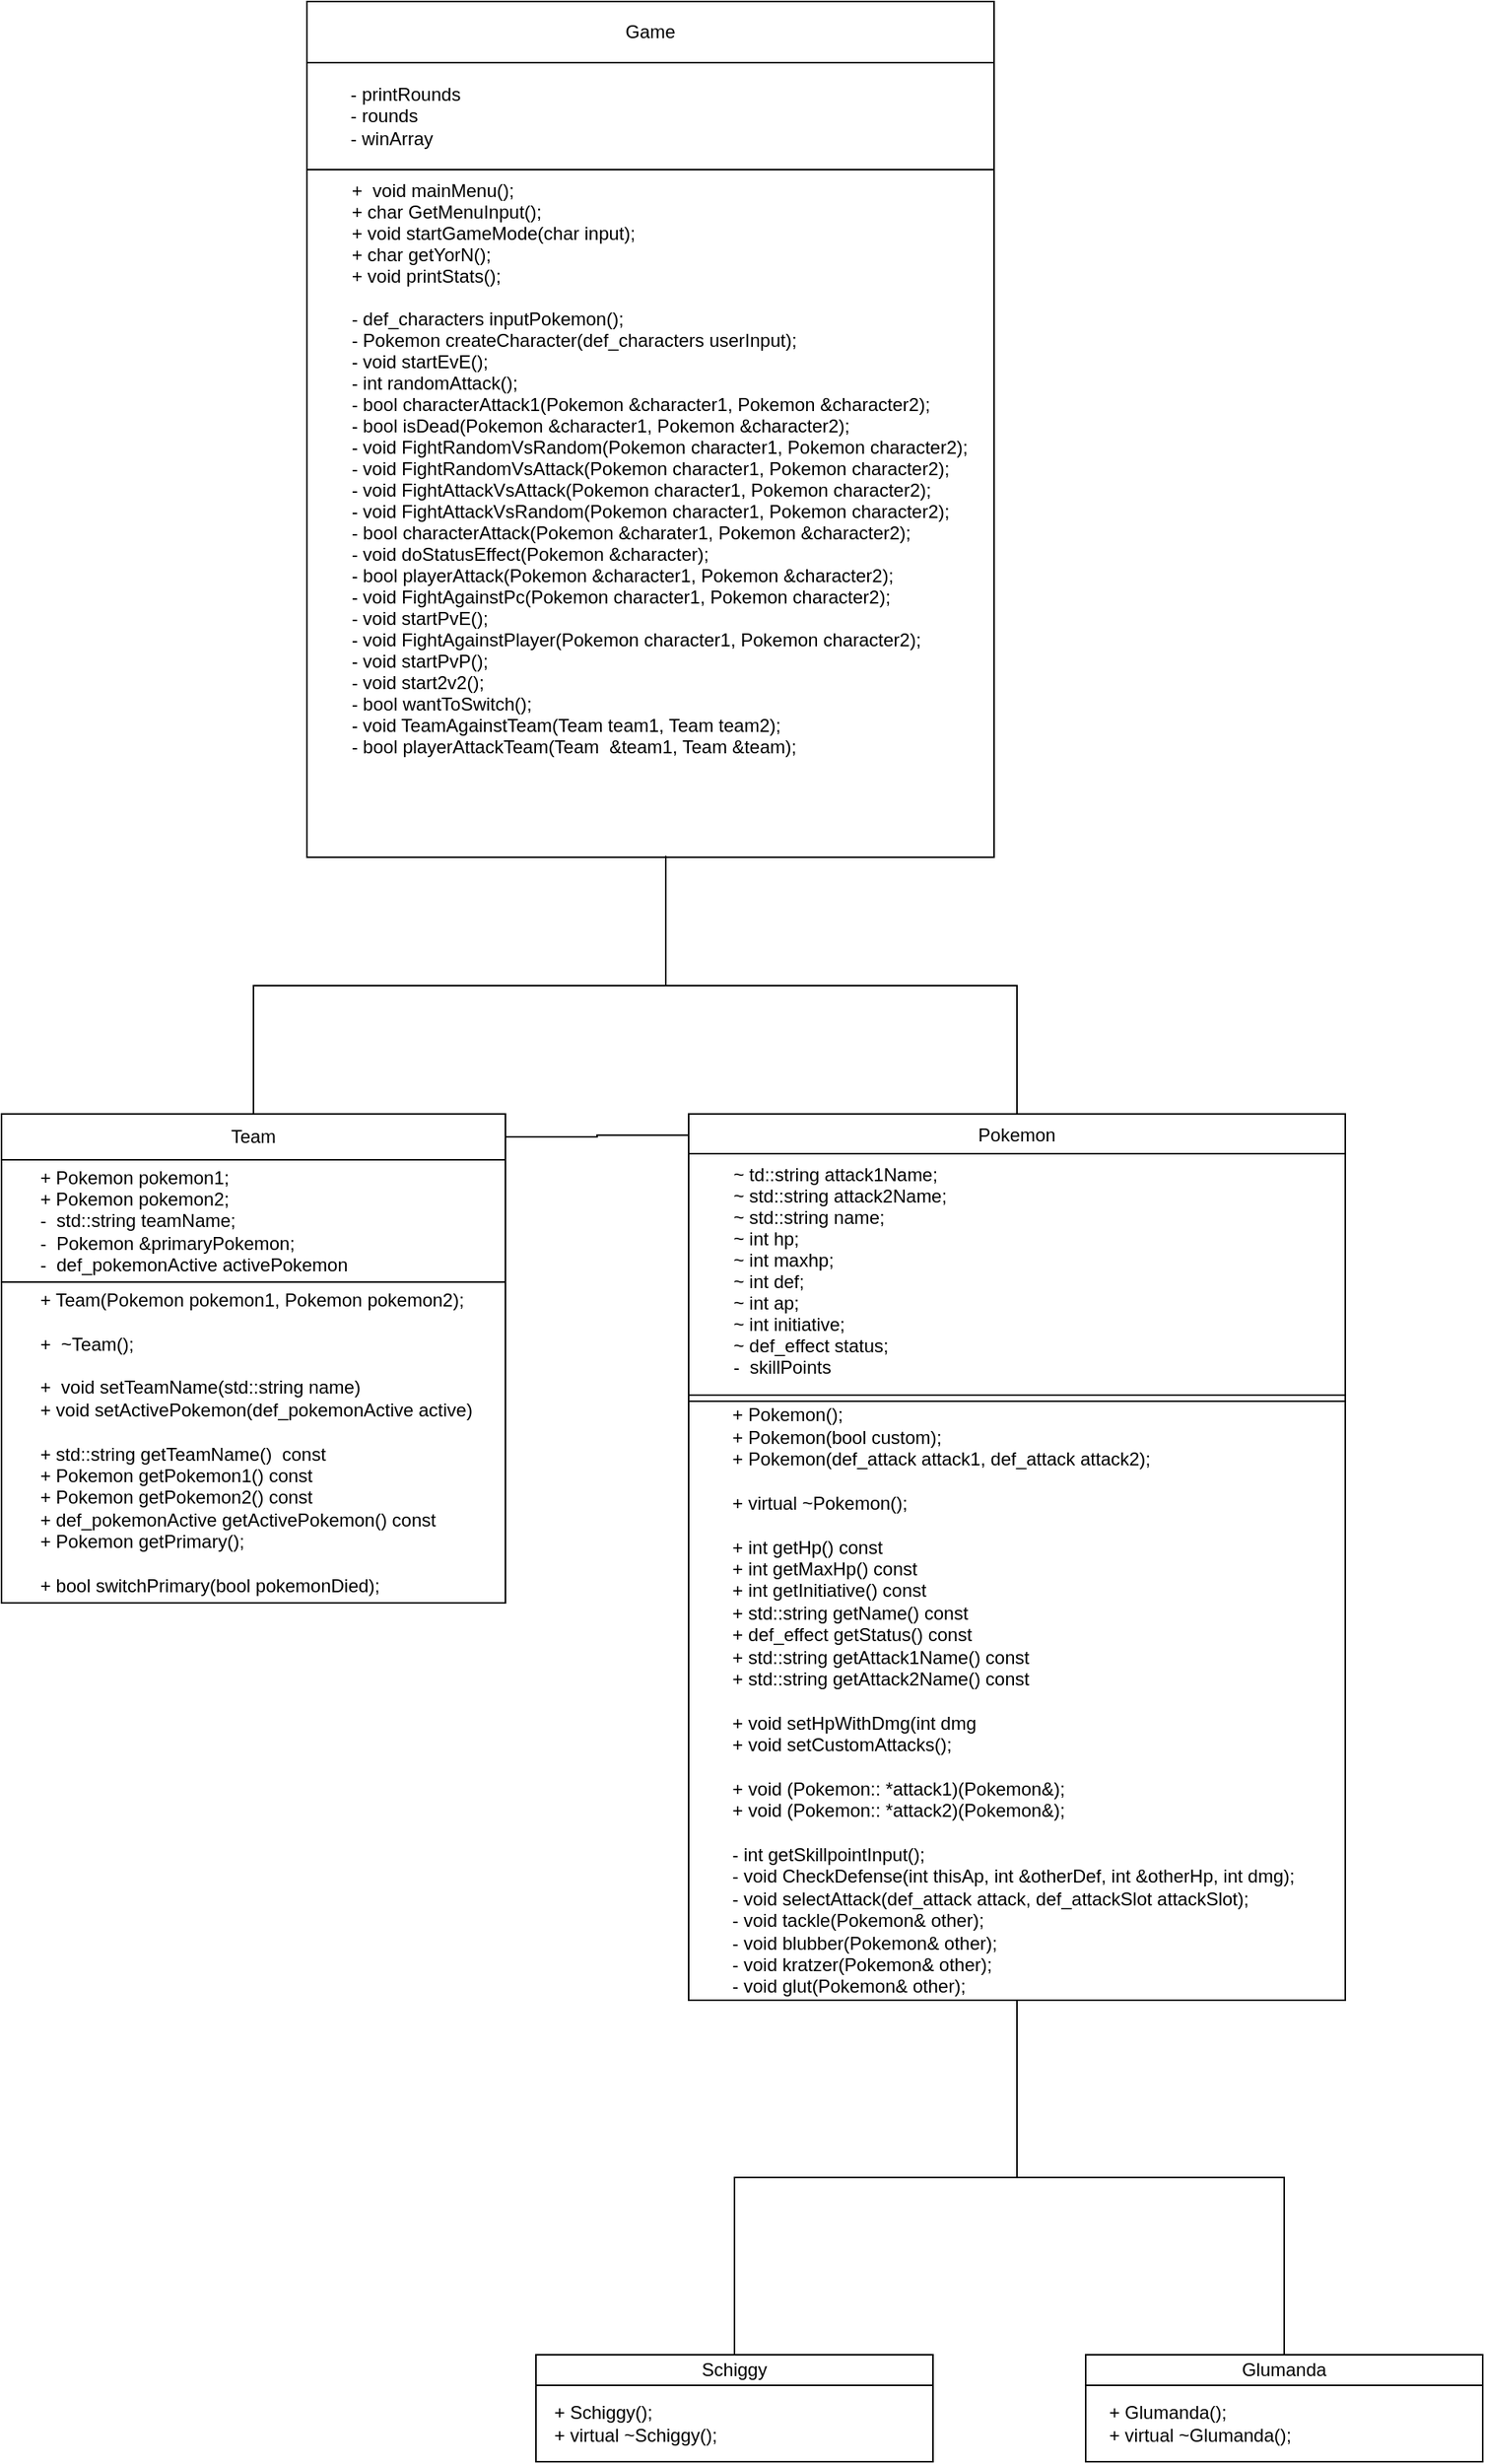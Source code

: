 <mxfile version="14.5.7" type="device"><diagram id="C5RBs43oDa-KdzZeNtuy" name="Page-1"><mxGraphModel dx="1185" dy="1831" grid="1" gridSize="10" guides="1" tooltips="1" connect="1" arrows="1" fold="1" page="1" pageScale="1" pageWidth="827" pageHeight="1169" math="0" shadow="0"><root><mxCell id="WIyWlLk6GJQsqaUBKTNV-0"/><mxCell id="WIyWlLk6GJQsqaUBKTNV-1" parent="WIyWlLk6GJQsqaUBKTNV-0"/><mxCell id="w8MupNs4_EB2fU_jvZxd-0" value="" style="whiteSpace=wrap;html=1;aspect=fixed;" vertex="1" parent="WIyWlLk6GJQsqaUBKTNV-1"><mxGeometry x="370" y="-120" width="450" height="450" as="geometry"/></mxCell><mxCell id="w8MupNs4_EB2fU_jvZxd-10" style="edgeStyle=orthogonalEdgeStyle;rounded=0;orthogonalLoop=1;jettySize=auto;html=1;exitX=0.5;exitY=1;exitDx=0;exitDy=0;entryX=0.5;entryY=0;entryDx=0;entryDy=0;endArrow=none;endFill=0;" edge="1" parent="WIyWlLk6GJQsqaUBKTNV-1" source="zkfFHV4jXpPFQw0GAbJ--13" target="w8MupNs4_EB2fU_jvZxd-8"><mxGeometry relative="1" as="geometry"/></mxCell><mxCell id="zkfFHV4jXpPFQw0GAbJ--13" value="Pokemon" style="swimlane;fontStyle=0;align=center;verticalAlign=top;childLayout=stackLayout;horizontal=1;startSize=26;horizontalStack=0;resizeParent=1;resizeLast=0;collapsible=1;marginBottom=0;rounded=0;shadow=0;strokeWidth=1;" parent="WIyWlLk6GJQsqaUBKTNV-1" vertex="1"><mxGeometry x="620" y="498" width="430" height="580" as="geometry"><mxRectangle x="340" y="380" width="170" height="26" as="alternateBounds"/></mxGeometry></mxCell><mxCell id="zkfFHV4jXpPFQw0GAbJ--14" value="       ~ td::string attack1Name;&#10;       ~ std::string attack2Name;&#10;       ~ std::string name;&#10;       ~ int hp;&#10;       ~ int maxhp;&#10;       ~ int def;&#10;       ~ int ap;&#10;       ~ int initiative;&#10;       ~ def_effect status;&#10;       -  skillPoints" style="text;align=left;verticalAlign=top;spacingLeft=4;spacingRight=4;overflow=hidden;rotatable=0;points=[[0,0.5],[1,0.5]];portConstraint=eastwest;" parent="zkfFHV4jXpPFQw0GAbJ--13" vertex="1"><mxGeometry y="26" width="430" height="154" as="geometry"/></mxCell><mxCell id="zkfFHV4jXpPFQw0GAbJ--15" value="" style="line;html=1;strokeWidth=1;align=left;verticalAlign=middle;spacingTop=-1;spacingLeft=3;spacingRight=3;rotatable=0;labelPosition=right;points=[];portConstraint=eastwest;" parent="zkfFHV4jXpPFQw0GAbJ--13" vertex="1"><mxGeometry y="180" width="430" height="8" as="geometry"/></mxCell><mxCell id="w8MupNs4_EB2fU_jvZxd-6" value="&lt;div&gt;&amp;nbsp; &amp;nbsp; &amp;nbsp; &amp;nbsp; + Pokemon();&lt;/div&gt;&lt;div&gt;&amp;nbsp; &amp;nbsp; &amp;nbsp; &amp;nbsp; + Pokemon(bool custom);&lt;/div&gt;&lt;div&gt;&amp;nbsp; &amp;nbsp; &amp;nbsp; &amp;nbsp; + Pokemon(def_attack attack1, def_attack attack2);&lt;/div&gt;&lt;div&gt;&lt;br&gt;&lt;/div&gt;&lt;div&gt;&amp;nbsp; &amp;nbsp; &amp;nbsp; &amp;nbsp; + virtual ~Pokemon();&lt;/div&gt;&lt;div&gt;&lt;br&gt;&lt;/div&gt;&lt;div&gt;&amp;nbsp; &amp;nbsp; &amp;nbsp; &amp;nbsp; + int getHp() const&lt;/div&gt;&lt;div&gt;&amp;nbsp; &amp;nbsp; &amp;nbsp; &amp;nbsp; + int getMaxHp() const&lt;/div&gt;&lt;div&gt;&amp;nbsp; &amp;nbsp; &amp;nbsp; &amp;nbsp; + int getInitiative() const&lt;/div&gt;&lt;div&gt;&amp;nbsp; &amp;nbsp; &amp;nbsp; &amp;nbsp; + std::string getName() const&lt;/div&gt;&lt;div&gt;&amp;nbsp; &amp;nbsp; &amp;nbsp; &amp;nbsp; + def_effect getStatus() const&lt;/div&gt;&lt;div&gt;&amp;nbsp; &amp;nbsp; &amp;nbsp; &amp;nbsp; + std::string getAttack1Name() const&lt;/div&gt;&lt;div&gt;&amp;nbsp; &amp;nbsp; &amp;nbsp; &amp;nbsp; + std::string getAttack2Name() const&lt;/div&gt;&lt;div&gt;&lt;br&gt;&lt;/div&gt;&lt;div&gt;&amp;nbsp; &amp;nbsp; &amp;nbsp; &amp;nbsp; + void setHpWithDmg(int dmg&lt;/div&gt;&lt;div&gt;&amp;nbsp; &amp;nbsp; &amp;nbsp; &amp;nbsp; + void setCustomAttacks();&lt;/div&gt;&lt;div&gt;&lt;br&gt;&lt;/div&gt;&lt;div&gt;&amp;nbsp; &amp;nbsp; &amp;nbsp; &amp;nbsp; + void (Pokemon:: *attack1)(Pokemon&amp;amp;);&lt;/div&gt;&lt;div&gt;&amp;nbsp; &amp;nbsp; &amp;nbsp; &amp;nbsp; + void (Pokemon:: *attack2)(Pokemon&amp;amp;);&lt;/div&gt;&lt;div&gt;&lt;div&gt;&amp;nbsp;&lt;/div&gt;&lt;div&gt;&amp;nbsp; &amp;nbsp; &amp;nbsp; &amp;nbsp; - int getSkillpointInput();&lt;/div&gt;&lt;div&gt;&amp;nbsp; &amp;nbsp; &amp;nbsp; &amp;nbsp; - void CheckDefense(int thisAp, int &amp;amp;otherDef, int &amp;amp;otherHp, int dmg);&lt;/div&gt;&lt;div&gt;&amp;nbsp; &amp;nbsp; &amp;nbsp; &amp;nbsp; - void selectAttack(def_attack attack, def_attackSlot attackSlot);&lt;/div&gt;&lt;div&gt;&amp;nbsp; &amp;nbsp; &amp;nbsp; &amp;nbsp; - void tackle(Pokemon&amp;amp; other);&lt;/div&gt;&lt;div&gt;&amp;nbsp; &amp;nbsp; &amp;nbsp; &amp;nbsp; - void blubber(Pokemon&amp;amp; other);&lt;/div&gt;&lt;div&gt;&amp;nbsp; &amp;nbsp; &amp;nbsp; &amp;nbsp; - void kratzer(Pokemon&amp;amp; other);&lt;/div&gt;&lt;div&gt;&amp;nbsp; &amp;nbsp; &amp;nbsp; &amp;nbsp; - void glut(Pokemon&amp;amp; other);&lt;/div&gt;&lt;/div&gt;" style="rounded=0;whiteSpace=wrap;html=1;align=left;" vertex="1" parent="zkfFHV4jXpPFQw0GAbJ--13"><mxGeometry y="188" width="430" height="392" as="geometry"/></mxCell><mxCell id="zkfFHV4jXpPFQw0GAbJ--16" value="" style="endArrow=none;endSize=10;endFill=0;shadow=0;strokeWidth=1;rounded=0;edgeStyle=elbowEdgeStyle;elbow=vertical;" parent="WIyWlLk6GJQsqaUBKTNV-1" source="zkfFHV4jXpPFQw0GAbJ--13" target="zkfFHV4jXpPFQw0GAbJ--5" edge="1"><mxGeometry width="160" relative="1" as="geometry"><mxPoint x="110" y="153" as="sourcePoint"/><mxPoint x="710" y="520" as="targetPoint"/></mxGeometry></mxCell><mxCell id="zkfFHV4jXpPFQw0GAbJ--5" value="       +  void mainMenu();&#10;       + char GetMenuInput();&#10;       + void startGameMode(char input);&#10;       + char getYorN();&#10;       + void printStats(); &#10;      &#10;       - def_characters inputPokemon();&#10;       - Pokemon createCharacter(def_characters userInput);&#10;       - void startEvE();&#10;       - int randomAttack();&#10;       - bool characterAttack1(Pokemon &amp;character1, Pokemon &amp;character2);&#10;       - bool isDead(Pokemon &amp;character1, Pokemon &amp;character2);&#10;       - void FightRandomVsRandom(Pokemon character1, Pokemon character2);&#10;       - void FightRandomVsAttack(Pokemon character1, Pokemon character2);&#10;       - void FightAttackVsAttack(Pokemon character1, Pokemon character2);&#10;       - void FightAttackVsRandom(Pokemon character1, Pokemon character2);&#10;       - bool characterAttack(Pokemon &amp;charater1, Pokemon &amp;character2);&#10;       - void doStatusEffect(Pokemon &amp;character);&#10;       - bool playerAttack(Pokemon &amp;character1, Pokemon &amp;character2);&#10;       - void FightAgainstPc(Pokemon character1, Pokemon character2);&#10;       - void startPvE();&#10;       - void FightAgainstPlayer(Pokemon character1, Pokemon character2);&#10;       - void startPvP();&#10;       - void start2v2();&#10;       - bool wantToSwitch();&#10;       - void TeamAgainstTeam(Team team1, Team team2);&#10;       - bool playerAttackTeam(Team  &amp;team1, Team &amp;team);" style="text;align=left;verticalAlign=top;spacingLeft=4;spacingRight=4;overflow=hidden;rotatable=0;points=[[0,0.5],[1,0.5]];portConstraint=eastwest;" parent="WIyWlLk6GJQsqaUBKTNV-1" vertex="1"><mxGeometry x="370" y="-120" width="470" height="450" as="geometry"/></mxCell><mxCell id="w8MupNs4_EB2fU_jvZxd-1" value="Game" style="rounded=0;whiteSpace=wrap;html=1;" vertex="1" parent="WIyWlLk6GJQsqaUBKTNV-1"><mxGeometry x="370" y="-230" width="450" height="40" as="geometry"/></mxCell><mxCell id="w8MupNs4_EB2fU_jvZxd-2" value="&amp;nbsp; &amp;nbsp; &amp;nbsp; &amp;nbsp; - printRounds&lt;br&gt;&amp;nbsp; &amp;nbsp; &amp;nbsp; &amp;nbsp; - rounds&lt;br&gt;&lt;div&gt;&lt;span&gt;&amp;nbsp; &amp;nbsp; &amp;nbsp; &amp;nbsp; - winArray&lt;/span&gt;&lt;/div&gt;" style="rounded=0;whiteSpace=wrap;html=1;align=left;" vertex="1" parent="WIyWlLk6GJQsqaUBKTNV-1"><mxGeometry x="370" y="-190" width="450" height="70" as="geometry"/></mxCell><mxCell id="w8MupNs4_EB2fU_jvZxd-8" value="Schiggy" style="rounded=0;whiteSpace=wrap;html=1;" vertex="1" parent="WIyWlLk6GJQsqaUBKTNV-1"><mxGeometry x="520" y="1310" width="260" height="20" as="geometry"/></mxCell><mxCell id="w8MupNs4_EB2fU_jvZxd-9" value="&amp;nbsp; &amp;nbsp;+ Schiggy();&lt;br&gt;&amp;nbsp; &amp;nbsp;+ virtual ~Schiggy();" style="rounded=0;whiteSpace=wrap;html=1;align=left;" vertex="1" parent="WIyWlLk6GJQsqaUBKTNV-1"><mxGeometry x="520" y="1330" width="260" height="50" as="geometry"/></mxCell><mxCell id="w8MupNs4_EB2fU_jvZxd-13" style="edgeStyle=orthogonalEdgeStyle;rounded=0;orthogonalLoop=1;jettySize=auto;html=1;exitX=0.5;exitY=0;exitDx=0;exitDy=0;entryX=0.5;entryY=1;entryDx=0;entryDy=0;endArrow=none;endFill=0;" edge="1" parent="WIyWlLk6GJQsqaUBKTNV-1" source="w8MupNs4_EB2fU_jvZxd-11" target="zkfFHV4jXpPFQw0GAbJ--13"><mxGeometry relative="1" as="geometry"/></mxCell><mxCell id="w8MupNs4_EB2fU_jvZxd-11" value="Glumanda" style="rounded=0;whiteSpace=wrap;html=1;" vertex="1" parent="WIyWlLk6GJQsqaUBKTNV-1"><mxGeometry x="880" y="1310" width="260" height="20" as="geometry"/></mxCell><mxCell id="w8MupNs4_EB2fU_jvZxd-12" value="&amp;nbsp; &amp;nbsp; + Glumanda();&lt;br&gt;&amp;nbsp; &amp;nbsp; + virtual ~Glumanda();" style="rounded=0;whiteSpace=wrap;html=1;align=left;" vertex="1" parent="WIyWlLk6GJQsqaUBKTNV-1"><mxGeometry x="880" y="1330" width="260" height="50" as="geometry"/></mxCell><mxCell id="w8MupNs4_EB2fU_jvZxd-18" style="edgeStyle=orthogonalEdgeStyle;rounded=0;orthogonalLoop=1;jettySize=auto;html=1;exitX=0.5;exitY=0;exitDx=0;exitDy=0;entryX=0.5;entryY=0.998;entryDx=0;entryDy=0;entryPerimeter=0;endArrow=none;endFill=0;" edge="1" parent="WIyWlLk6GJQsqaUBKTNV-1" source="w8MupNs4_EB2fU_jvZxd-14" target="zkfFHV4jXpPFQw0GAbJ--5"><mxGeometry relative="1" as="geometry"/></mxCell><mxCell id="w8MupNs4_EB2fU_jvZxd-21" style="edgeStyle=orthogonalEdgeStyle;rounded=0;orthogonalLoop=1;jettySize=auto;html=1;exitX=1;exitY=0.5;exitDx=0;exitDy=0;entryX=0;entryY=0.024;entryDx=0;entryDy=0;entryPerimeter=0;endArrow=none;endFill=0;" edge="1" parent="WIyWlLk6GJQsqaUBKTNV-1" source="w8MupNs4_EB2fU_jvZxd-14" target="zkfFHV4jXpPFQw0GAbJ--13"><mxGeometry relative="1" as="geometry"/></mxCell><mxCell id="w8MupNs4_EB2fU_jvZxd-14" value="Team" style="rounded=0;whiteSpace=wrap;html=1;" vertex="1" parent="WIyWlLk6GJQsqaUBKTNV-1"><mxGeometry x="170" y="498" width="330" height="30" as="geometry"/></mxCell><mxCell id="w8MupNs4_EB2fU_jvZxd-15" value="&lt;div&gt;&amp;nbsp; &amp;nbsp; &amp;nbsp; &amp;nbsp;+ Pokemon pokemon1;&lt;/div&gt;&lt;div&gt;&amp;nbsp; &amp;nbsp; &amp;nbsp; &amp;nbsp;+ Pokemon pokemon2;&lt;/div&gt;&lt;div&gt;&amp;nbsp; &amp;nbsp; &amp;nbsp; &amp;nbsp;-&amp;nbsp;&amp;nbsp;&lt;span&gt;std::string teamName;&lt;/span&gt;&lt;/div&gt;&lt;div&gt;&amp;nbsp; &amp;nbsp; &amp;nbsp; &amp;nbsp;-&amp;nbsp; Pokemon &amp;amp;primaryPokemon;&lt;/div&gt;&lt;div&gt;&amp;nbsp; &amp;nbsp; &amp;nbsp; &amp;nbsp;-&amp;nbsp; def_pokemonActive activePokemon&lt;/div&gt;" style="rounded=0;whiteSpace=wrap;html=1;align=left;" vertex="1" parent="WIyWlLk6GJQsqaUBKTNV-1"><mxGeometry x="170" y="528" width="330" height="80" as="geometry"/></mxCell><mxCell id="w8MupNs4_EB2fU_jvZxd-16" value="&lt;div&gt;&amp;nbsp; &amp;nbsp; &amp;nbsp; &amp;nbsp;+ Team(Pokemon pokemon1, Pokemon pokemon2);&lt;/div&gt;&lt;div&gt;&lt;br&gt;&lt;/div&gt;&lt;div&gt;&amp;nbsp; &amp;nbsp; &amp;nbsp; &amp;nbsp;+&amp;nbsp; ~Team();&lt;/div&gt;&lt;div&gt;&lt;br&gt;&lt;/div&gt;&lt;div&gt;&amp;nbsp; &amp;nbsp; &amp;nbsp; &amp;nbsp;+&amp;nbsp; void setTeamName(std::string name)&lt;/div&gt;&lt;div&gt;&amp;nbsp; &amp;nbsp; &amp;nbsp; &amp;nbsp;+ void setActivePokemon(def_pokemonActive active)&lt;/div&gt;&lt;div&gt;&lt;br&gt;&lt;/div&gt;&lt;div&gt;&amp;nbsp; &amp;nbsp; &amp;nbsp; &amp;nbsp;+ std::string getTeamName()&amp;nbsp; const&lt;/div&gt;&lt;div&gt;&amp;nbsp; &amp;nbsp; &amp;nbsp; &amp;nbsp;+ Pokemon getPokemon1() const&lt;/div&gt;&lt;div&gt;&amp;nbsp; &amp;nbsp; &amp;nbsp; &amp;nbsp;+ Pokemon getPokemon2() const&lt;/div&gt;&lt;div&gt;&amp;nbsp; &amp;nbsp; &amp;nbsp; &amp;nbsp;+ def_pokemonActive getActivePokemon() const&lt;/div&gt;&lt;div&gt;&amp;nbsp; &amp;nbsp; &amp;nbsp; &amp;nbsp;+ Pokemon getPrimary();&lt;/div&gt;&lt;div&gt;&lt;br&gt;&lt;/div&gt;&lt;div&gt;&amp;nbsp; &amp;nbsp; &amp;nbsp; &amp;nbsp;+ bool switchPrimary(bool pokemonDied);&lt;/div&gt;" style="rounded=0;whiteSpace=wrap;html=1;align=left;" vertex="1" parent="WIyWlLk6GJQsqaUBKTNV-1"><mxGeometry x="170" y="608" width="330" height="210" as="geometry"/></mxCell></root></mxGraphModel></diagram></mxfile>